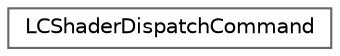 digraph "类继承关系图"
{
 // LATEX_PDF_SIZE
  bgcolor="transparent";
  edge [fontname=Helvetica,fontsize=10,labelfontname=Helvetica,labelfontsize=10];
  node [fontname=Helvetica,fontsize=10,shape=box,height=0.2,width=0.4];
  rankdir="LR";
  Node0 [id="Node000000",label="LCShaderDispatchCommand",height=0.2,width=0.4,color="grey40", fillcolor="white", style="filled",URL="$struct_l_c_shader_dispatch_command.html",tooltip=" "];
}
